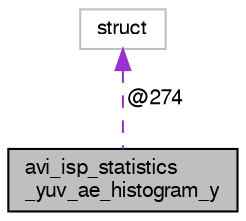 digraph "avi_isp_statistics_yuv_ae_histogram_y"
{
  edge [fontname="FreeSans",fontsize="10",labelfontname="FreeSans",labelfontsize="10"];
  node [fontname="FreeSans",fontsize="10",shape=record];
  Node1 [label="avi_isp_statistics\l_yuv_ae_histogram_y",height=0.2,width=0.4,color="black", fillcolor="grey75", style="filled", fontcolor="black"];
  Node2 -> Node1 [dir="back",color="darkorchid3",fontsize="10",style="dashed",label=" @274" ,fontname="FreeSans"];
  Node2 [label="struct",height=0.2,width=0.4,color="grey75", fillcolor="white", style="filled"];
}
